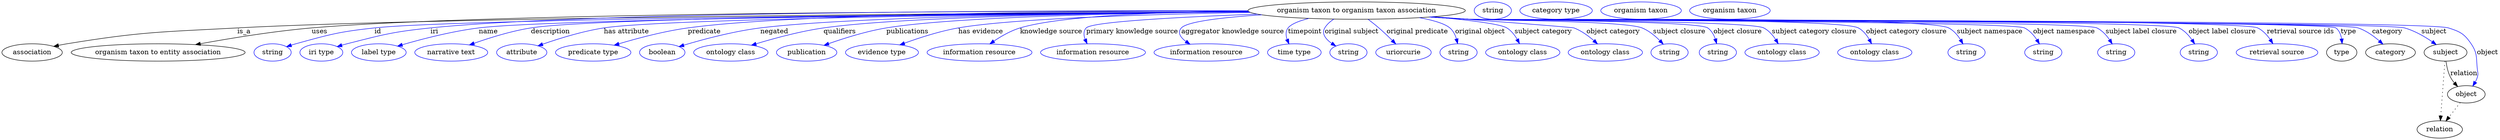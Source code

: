 digraph {
	graph [bb="0,0,5165.4,283"];
	node [label="\N"];
	"organism taxon to organism taxon association"	[height=0.5,
		label="organism taxon to organism taxon association",
		pos="2801.4,265",
		width=6.2467];
	association	[height=0.5,
		pos="62.394,178",
		width=1.7332];
	"organism taxon to organism taxon association" -> association	[label=is_a,
		lp="499.39,221.5",
		pos="e,106.89,190.67 2577.9,262.86 2079.1,259.94 887.68,250.86 485.39,229 328.5,220.47 288.41,221.69 133.39,196 128,195.11 122.41,194.03 \
116.84,192.86"];
	"organism taxon to entity association"	[height=0.5,
		pos="322.39,178",
		width=5.0009];
	"organism taxon to organism taxon association" -> "organism taxon to entity association"	[label=uses,
		lp="655.89,221.5",
		pos="e,399.54,194.27 2576.2,264.36 2101.2,264.46 1009.8,261.05 639.39,229 561.15,222.23 472.96,207.76 409.5,196.11"];
	id	[color=blue,
		height=0.5,
		label=string,
		pos="558.39,178",
		width=1.0652];
	"organism taxon to organism taxon association" -> id	[color=blue,
		label=id,
		lp="775.39,221.5",
		pos="e,587.38,190 2578.7,262.48 2088.1,258.79 944.01,248.23 768.39,229 695.35,221 677.2,215.65 606.39,196 603.29,195.14 600.09,194.17 \
596.89,193.16",
		style=solid];
	iri	[color=blue,
		height=0.5,
		label="iri type",
		pos="659.39,178",
		width=1.2277];
	"organism taxon to organism taxon association" -> iri	[color=blue,
		label=iri,
		lp="892.39,221.5",
		pos="e,692.29,190.23 2576.3,264.73 2142.6,265.33 1205.8,262.52 884.39,229 806.98,220.93 787.81,215.26 712.39,196 709.02,195.14 705.54,\
194.18 702.05,193.17",
		style=solid];
	name	[color=blue,
		height=0.5,
		label="label type",
		pos="778.39,178",
		width=1.5707];
	"organism taxon to organism taxon association" -> name	[color=blue,
		label=name,
		lp="1004.4,221.5",
		pos="e,817.39,191.26 2578.8,262.36 2128.3,258.65 1138.3,248.4 984.39,229 929.75,222.11 868.59,206.19 827.21,194.15",
		style=solid];
	description	[color=blue,
		height=0.5,
		label="narrative text",
		pos="928.39,178",
		width=2.0943];
	"organism taxon to organism taxon association" -> description	[color=blue,
		label=description,
		lp="1132.9,221.5",
		pos="e,965.8,193.64 2578,262.85 2148,260.13 1234.9,251.74 1092.4,229 1052,222.56 1007.8,208.65 975.45,197.13",
		style=solid];
	"has attribute"	[color=blue,
		height=0.5,
		label=attribute,
		pos="1073.4,178",
		width=1.4443];
	"organism taxon to organism taxon association" -> "has attribute"	[color=blue,
		label="has attribute",
		lp="1290.4,221.5",
		pos="e,1107,191.74 2578.9,262.24 2179.7,258.61 1371.4,248.9 1243.4,229 1199.3,222.14 1150.5,206.98 1116.6,195.14",
		style=solid];
	predicate	[color=blue,
		height=0.5,
		label="predicate type",
		pos="1221.4,178",
		width=2.1665];
	"organism taxon to organism taxon association" -> predicate	[color=blue,
		label=predicate,
		lp="1450.4,221.5",
		pos="e,1264.6,193.08 2576.5,264.47 2243,264.12 1633.4,259.17 1416.4,229 1367.6,222.22 1313.5,207.75 1274.6,196.12",
		style=solid];
	negated	[color=blue,
		height=0.5,
		label=boolean,
		pos="1364.4,178",
		width=1.2999];
	"organism taxon to organism taxon association" -> negated	[color=blue,
		label=negated,
		lp="1595.4,221.5",
		pos="e,1399,190.21 2578.2,262.82 2276.7,260.34 1755.4,252.67 1566.4,229 1511.1,222.07 1449.1,205.34 1408.5,193.13",
		style=solid];
	qualifiers	[color=blue,
		height=0.5,
		label="ontology class",
		pos="1505.4,178",
		width=2.1304];
	"organism taxon to organism taxon association" -> qualifiers	[color=blue,
		label=qualifiers,
		lp="1730.9,221.5",
		pos="e,1547.9,193 2578.2,262.8 2305.8,260.3 1861.2,252.62 1697.4,229 1649.4,222.07 1596,207.62 1557.8,196.03",
		style=solid];
	publications	[color=blue,
		height=0.5,
		label=publication,
		pos="1662.4,178",
		width=1.7332];
	"organism taxon to organism taxon association" -> publications	[color=blue,
		label=publications,
		lp="1871.4,221.5",
		pos="e,1698.1,192.76 2578.4,262.65 2336.6,259.99 1966.3,252.15 1827.4,229 1786.1,222.11 1740.6,207.8 1707.9,196.25",
		style=solid];
	"has evidence"	[color=blue,
		height=0.5,
		label="evidence type",
		pos="1818.4,178",
		width=2.0943];
	"organism taxon to organism taxon association" -> "has evidence"	[color=blue,
		label="has evidence",
		lp="2022.9,221.5",
		pos="e,1855.4,193.77 2581.3,261.2 2377,257.41 2088.1,248.69 1976.4,229 1938,222.24 1896.1,208.65 1865,197.35",
		style=solid];
	"knowledge source"	[color=blue,
		height=0.5,
		label="information resource",
		pos="2020.4,178",
		width=3.015];
	"organism taxon to organism taxon association" -> "knowledge source"	[color=blue,
		label="knowledge source",
		lp="2168.9,221.5",
		pos="e,2041.8,195.77 2576.3,264.38 2406.8,262.48 2189.6,254.77 2104.4,229 2085.1,223.17 2065.6,212 2050.3,201.69",
		style=solid];
	"primary knowledge source"	[color=blue,
		height=0.5,
		label="information resource",
		pos="2255.4,178",
		width=3.015];
	"organism taxon to organism taxon association" -> "primary knowledge source"	[color=blue,
		label="primary knowledge source",
		lp="2336.4,221.5",
		pos="e,2243.3,196.25 2595.8,257.68 2441.2,251.89 2253.8,242.21 2241.4,229 2235.4,222.6 2236,213.84 2239,205.44",
		style=solid];
	"aggregator knowledge source"	[color=blue,
		height=0.5,
		label="information resource",
		pos="2490.4,178",
		width=3.015];
	"organism taxon to organism taxon association" -> "aggregator knowledge source"	[color=blue,
		label="aggregator knowledge source",
		lp="2544.9,221.5",
		pos="e,2456.3,195.1 2605,256.21 2526.1,251.02 2450.7,242.56 2438.4,229 2429.6,219.36 2436.6,209.3 2447.9,200.75",
		style=solid];
	timepoint	[color=blue,
		height=0.5,
		label="time type",
		pos="2672.4,178",
		width=1.5346];
	"organism taxon to organism taxon association" -> timepoint	[color=blue,
		label=timepoint,
		lp="2694.4,221.5",
		pos="e,2661.3,195.8 2702.3,248.74 2682.5,243.65 2665.8,237.14 2659.4,229 2654.1,222.2 2654.6,213.44 2657.3,205.16",
		style=solid];
	"original subject"	[color=blue,
		height=0.5,
		label=string,
		pos="2784.4,178",
		width=1.0652];
	"organism taxon to organism taxon association" -> "original subject"	[color=blue,
		label="original subject",
		lp="2791.4,221.5",
		pos="e,2758.3,191.31 2754.2,247.32 2746.7,242.57 2739.9,236.56 2735.4,229 2728.1,216.95 2737.5,205.59 2749.8,196.74",
		style=solid];
	"original predicate"	[color=blue,
		height=0.5,
		label=uriorcurie,
		pos="2898.4,178",
		width=1.5887];
	"organism taxon to organism taxon association" -> "original predicate"	[color=blue,
		label="original predicate",
		lp="2926.9,221.5",
		pos="e,2882.4,195.75 2825.2,246.75 2832.5,241.26 2840.4,235.04 2847.4,229 2856.8,220.85 2866.7,211.38 2875.2,202.9",
		style=solid];
	"original object"	[color=blue,
		height=0.5,
		label=string,
		pos="3012.4,178",
		width=1.0652];
	"organism taxon to organism taxon association" -> "original object"	[color=blue,
		label="original object",
		lp="3056.9,221.5",
		pos="e,3010.6,196.32 2931.4,250.25 2959.2,245.1 2983.5,238.18 2994.4,229 3001.2,223.24 3005.4,214.7 3008.1,206.3",
		style=solid];
	"subject category"	[color=blue,
		height=0.5,
		label="ontology class",
		pos="3145.4,178",
		width=2.1304];
	"organism taxon to organism taxon association" -> "subject category"	[color=blue,
		label="subject category",
		lp="3187.9,221.5",
		pos="e,3138.6,196.3 2959.3,252.11 3029,245.77 3098.5,237.53 3112.4,229 3121.5,223.43 3128.6,214.32 3133.8,205.38",
		style=solid];
	"object category"	[color=blue,
		height=0.5,
		label="ontology class",
		pos="3316.4,178",
		width=2.1304];
	"organism taxon to organism taxon association" -> "object category"	[color=blue,
		label="object category",
		lp="3332.9,221.5",
		pos="e,3300.2,195.85 2959.9,252.19 3088.1,242.56 3247.9,230.34 3251.4,229 3266.6,223.15 3281.2,212.53 3292.7,202.57",
		style=solid];
	"subject closure"	[color=blue,
		height=0.5,
		label=string,
		pos="3449.4,178",
		width=1.0652];
	"organism taxon to organism taxon association" -> "subject closure"	[color=blue,
		label="subject closure",
		lp="3469.9,221.5",
		pos="e,3436.3,195.25 2958.7,252.09 2984.3,250.29 3010.6,248.53 3035.4,247 3075,244.56 3355.6,243.92 3392.4,229 3406.4,223.32 3419.3,212.69 \
3429.3,202.68",
		style=solid];
	"object closure"	[color=blue,
		height=0.5,
		label=string,
		pos="3549.4,178",
		width=1.0652];
	"organism taxon to organism taxon association" -> "object closure"	[color=blue,
		label="object closure",
		lp="3590.4,221.5",
		pos="e,3546.9,196.37 2956.5,251.94 2982.8,250.12 3009.9,248.39 3035.4,247 3062.8,245.51 3505.8,244.58 3528.4,229 3536.2,223.63 3541.1,\
214.8 3544.2,206.04",
		style=solid];
	"subject category closure"	[color=blue,
		height=0.5,
		label="ontology class",
		pos="3682.4,178",
		width=2.1304];
	"organism taxon to organism taxon association" -> "subject category closure"	[color=blue,
		label="subject category closure",
		lp="3748.9,221.5",
		pos="e,3674.4,196.19 2955.5,251.86 2982.1,250.03 3009.6,248.32 3035.4,247 3069.2,245.27 3614.3,244.49 3644.4,229 3654.7,223.71 3663,214.21 \
3669.1,204.91",
		style=solid];
	"object category closure"	[color=blue,
		height=0.5,
		label="ontology class",
		pos="3874.4,178",
		width=2.1304];
	"organism taxon to organism taxon association" -> "object category closure"	[color=blue,
		label="object category closure",
		lp="3939.9,221.5",
		pos="e,3867.7,196.17 2954.3,251.79 2981.3,249.94 3009.2,248.25 3035.4,247 3080.1,244.88 3801.1,250.37 3840.4,229 3850.1,223.74 3857.5,\
214.38 3863,205.17",
		style=solid];
	"subject namespace"	[color=blue,
		height=0.5,
		label=string,
		pos="4064.4,178",
		width=1.0652];
	"organism taxon to organism taxon association" -> "subject namespace"	[color=blue,
		label="subject namespace",
		lp="4112.4,221.5",
		pos="e,4057,195.74 2953.6,251.73 2980.8,249.89 3008.9,248.2 3035.4,247 3090.5,244.5 3978.4,254.25 4027.4,229 4037.7,223.68 4045.9,213.99 \
4051.9,204.56",
		style=solid];
	"object namespace"	[color=blue,
		height=0.5,
		label=string,
		pos="4223.4,178",
		width=1.0652];
	"organism taxon to organism taxon association" -> "object namespace"	[color=blue,
		label="object namespace",
		lp="4266.4,221.5",
		pos="e,4215.4,195.77 2953.3,251.7 2980.6,249.85 3008.8,248.17 3035.4,247 3067.3,245.59 4155.8,243.23 4184.4,229 4195.1,223.66 4203.8,\
213.84 4210.2,204.31",
		style=solid];
	"subject label closure"	[color=blue,
		height=0.5,
		label=string,
		pos="4374.4,178",
		width=1.0652];
	"organism taxon to organism taxon association" -> "subject label closure"	[color=blue,
		label="subject label closure",
		lp="4426.4,221.5",
		pos="e,4366.1,195.79 2953,251.68 2980.4,249.83 3008.7,248.15 3035.4,247 3071.4,245.44 4302,244.86 4334.4,229 4345.3,223.69 4354.1,213.87 \
4360.7,204.33",
		style=solid];
	"object label closure"	[color=blue,
		height=0.5,
		label=string,
		pos="4545.4,178",
		width=1.0652];
	"organism taxon to organism taxon association" -> "object label closure"	[color=blue,
		label="object label closure",
		lp="4593.9,221.5",
		pos="e,4536.8,195.81 2952.7,251.67 2980.2,249.81 3008.6,248.13 3035.4,247 3076.2,245.27 4467.6,246.68 4504.4,229 4515.4,223.71 4524.4,\
213.9 4531.2,204.36",
		style=solid];
	"retrieval source ids"	[color=blue,
		height=0.5,
		label="retrieval source",
		pos="4707.4,178",
		width=2.347];
	"organism taxon to organism taxon association" -> "retrieval source ids"	[color=blue,
		label="retrieval source ids",
		lp="4755.9,221.5",
		pos="e,4698.8,196.29 2952.7,251.64 2980.2,249.78 3008.6,248.12 3035.4,247 3080.7,245.11 4626.6,248.86 4667.4,229 4678.1,223.78 4686.9,\
214.16 4693.4,204.75",
		style=solid];
	type	[height=0.5,
		pos="4841.4,178",
		width=0.86659];
	"organism taxon to organism taxon association" -> type	[color=blue,
		label=type,
		lp="4855.4,221.5",
		pos="e,4842.2,196.18 2952.4,251.64 2980,249.78 3008.5,248.11 3035.4,247 3060.3,245.97 4809.9,244.53 4829.4,229 4836.2,223.54 4839.6,214.93 \
4841.1,206.37",
		style=solid];
	category	[height=0.5,
		pos="4942.4,178",
		width=1.4263];
	"organism taxon to organism taxon association" -> category	[color=blue,
		label=category,
		lp="4935.9,221.5",
		pos="e,4926.8,195.25 2952.4,251.63 2980,249.77 3008.5,248.11 3035.4,247 3086.5,244.9 4827,245.34 4875.4,229 4891.6,223.53 4907.1,212.51 \
4919.1,202.2",
		style=solid];
	subject	[height=0.5,
		pos="5056.4,178",
		width=1.2277];
	"organism taxon to organism taxon association" -> subject	[color=blue,
		label=subject,
		lp="5032.4,221.5",
		pos="e,5037.1,194.33 2952.4,251.62 2980,249.76 3008.5,248.1 3035.4,247 3089.1,244.8 4919.6,243.37 4971.4,229 4992.1,223.25 5013,211.09 \
5028.9,200.2",
		style=solid];
	object	[height=0.5,
		pos="5099.4,91",
		width=1.0832];
	"organism taxon to organism taxon association" -> object	[color=blue,
		label=object,
		lp="5143.4,178",
		pos="e,5112.8,108.09 2952.1,251.64 2979.8,249.77 3008.4,248.1 3035.4,247 3091.7,244.71 5008.8,246.2 5062.4,229 5086.7,221.2 5095,217.1 \
5109.4,196 5123.3,175.59 5119.5,166.51 5122.4,142 5123.2,135.38 5124.3,133.39 5122.4,127 5121.4,123.55 5119.9,120.13 5118.1,116.85",
		style=solid];
	association_type	[color=blue,
		height=0.5,
		label=string,
		pos="3082.4,265",
		width=1.0652];
	association_category	[color=blue,
		height=0.5,
		label="category type",
		pos="3213.4,265",
		width=2.0762];
	subject -> object	[label=relation,
		lp="5094.4,134.5",
		pos="e,5081.5,107.23 5057.5,159.55 5058.7,149.57 5061.2,137.07 5066.4,127 5068.6,122.68 5071.5,118.52 5074.7,114.66"];
	relation	[height=0.5,
		pos="5044.4,18",
		width=1.2999];
	subject -> relation	[pos="e,5045.7,36.188 5055.1,159.79 5053,132.48 5049,78.994 5046.5,46.38",
		style=dotted];
	"organism taxon to organism taxon association_subject"	[color=blue,
		height=0.5,
		label="organism taxon",
		pos="3389.4,265",
		width=2.3109];
	object -> relation	[pos="e,5057.2,35.54 5086.9,73.889 5080,64.939 5071.2,53.617 5063.4,43.584",
		style=dotted];
	"organism taxon to organism taxon association_object"	[color=blue,
		height=0.5,
		label="organism taxon",
		pos="3573.4,265",
		width=2.3109];
}
